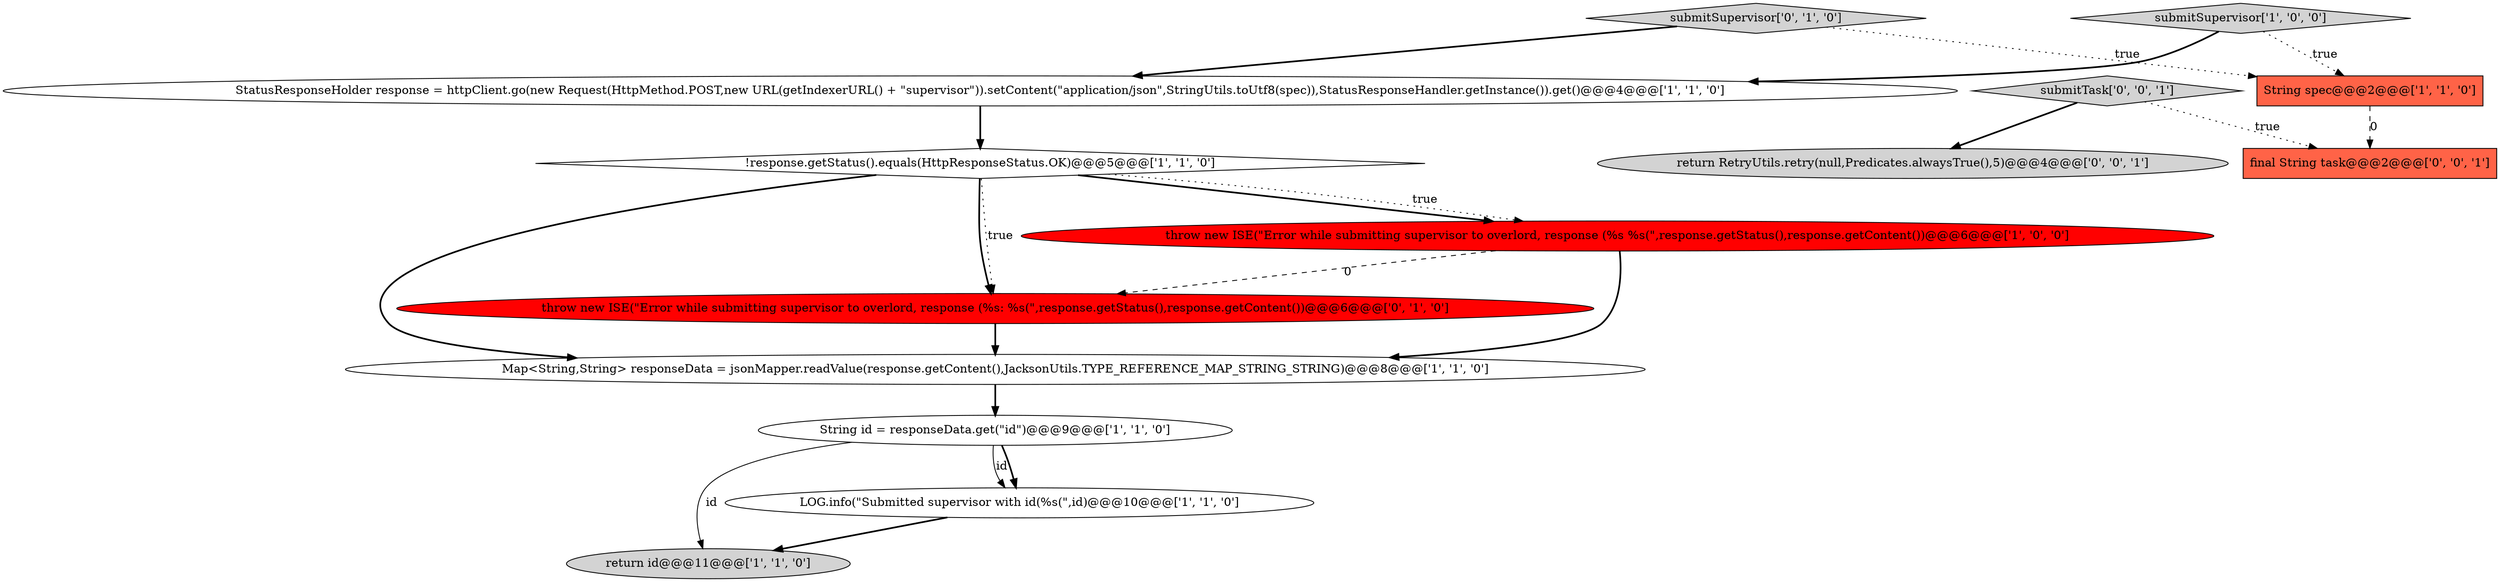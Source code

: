 digraph {
13 [style = filled, label = "submitTask['0', '0', '1']", fillcolor = lightgray, shape = diamond image = "AAA0AAABBB3BBB"];
4 [style = filled, label = "String spec@@@2@@@['1', '1', '0']", fillcolor = tomato, shape = box image = "AAA0AAABBB1BBB"];
8 [style = filled, label = "Map<String,String> responseData = jsonMapper.readValue(response.getContent(),JacksonUtils.TYPE_REFERENCE_MAP_STRING_STRING)@@@8@@@['1', '1', '0']", fillcolor = white, shape = ellipse image = "AAA0AAABBB1BBB"];
12 [style = filled, label = "return RetryUtils.retry(null,Predicates.alwaysTrue(),5)@@@4@@@['0', '0', '1']", fillcolor = lightgray, shape = ellipse image = "AAA0AAABBB3BBB"];
7 [style = filled, label = "String id = responseData.get(\"id\")@@@9@@@['1', '1', '0']", fillcolor = white, shape = ellipse image = "AAA0AAABBB1BBB"];
1 [style = filled, label = "return id@@@11@@@['1', '1', '0']", fillcolor = lightgray, shape = ellipse image = "AAA0AAABBB1BBB"];
11 [style = filled, label = "final String task@@@2@@@['0', '0', '1']", fillcolor = tomato, shape = box image = "AAA0AAABBB3BBB"];
10 [style = filled, label = "submitSupervisor['0', '1', '0']", fillcolor = lightgray, shape = diamond image = "AAA0AAABBB2BBB"];
0 [style = filled, label = "StatusResponseHolder response = httpClient.go(new Request(HttpMethod.POST,new URL(getIndexerURL() + \"supervisor\")).setContent(\"application/json\",StringUtils.toUtf8(spec)),StatusResponseHandler.getInstance()).get()@@@4@@@['1', '1', '0']", fillcolor = white, shape = ellipse image = "AAA0AAABBB1BBB"];
6 [style = filled, label = "!response.getStatus().equals(HttpResponseStatus.OK)@@@5@@@['1', '1', '0']", fillcolor = white, shape = diamond image = "AAA0AAABBB1BBB"];
2 [style = filled, label = "submitSupervisor['1', '0', '0']", fillcolor = lightgray, shape = diamond image = "AAA0AAABBB1BBB"];
3 [style = filled, label = "throw new ISE(\"Error while submitting supervisor to overlord, response (%s %s(\",response.getStatus(),response.getContent())@@@6@@@['1', '0', '0']", fillcolor = red, shape = ellipse image = "AAA1AAABBB1BBB"];
5 [style = filled, label = "LOG.info(\"Submitted supervisor with id(%s(\",id)@@@10@@@['1', '1', '0']", fillcolor = white, shape = ellipse image = "AAA0AAABBB1BBB"];
9 [style = filled, label = "throw new ISE(\"Error while submitting supervisor to overlord, response (%s: %s(\",response.getStatus(),response.getContent())@@@6@@@['0', '1', '0']", fillcolor = red, shape = ellipse image = "AAA1AAABBB2BBB"];
6->3 [style = bold, label=""];
7->1 [style = solid, label="id"];
0->6 [style = bold, label=""];
9->8 [style = bold, label=""];
8->7 [style = bold, label=""];
7->5 [style = solid, label="id"];
5->1 [style = bold, label=""];
7->5 [style = bold, label=""];
2->0 [style = bold, label=""];
13->12 [style = bold, label=""];
6->9 [style = dotted, label="true"];
3->9 [style = dashed, label="0"];
3->8 [style = bold, label=""];
10->0 [style = bold, label=""];
6->8 [style = bold, label=""];
2->4 [style = dotted, label="true"];
13->11 [style = dotted, label="true"];
10->4 [style = dotted, label="true"];
6->9 [style = bold, label=""];
6->3 [style = dotted, label="true"];
4->11 [style = dashed, label="0"];
}
